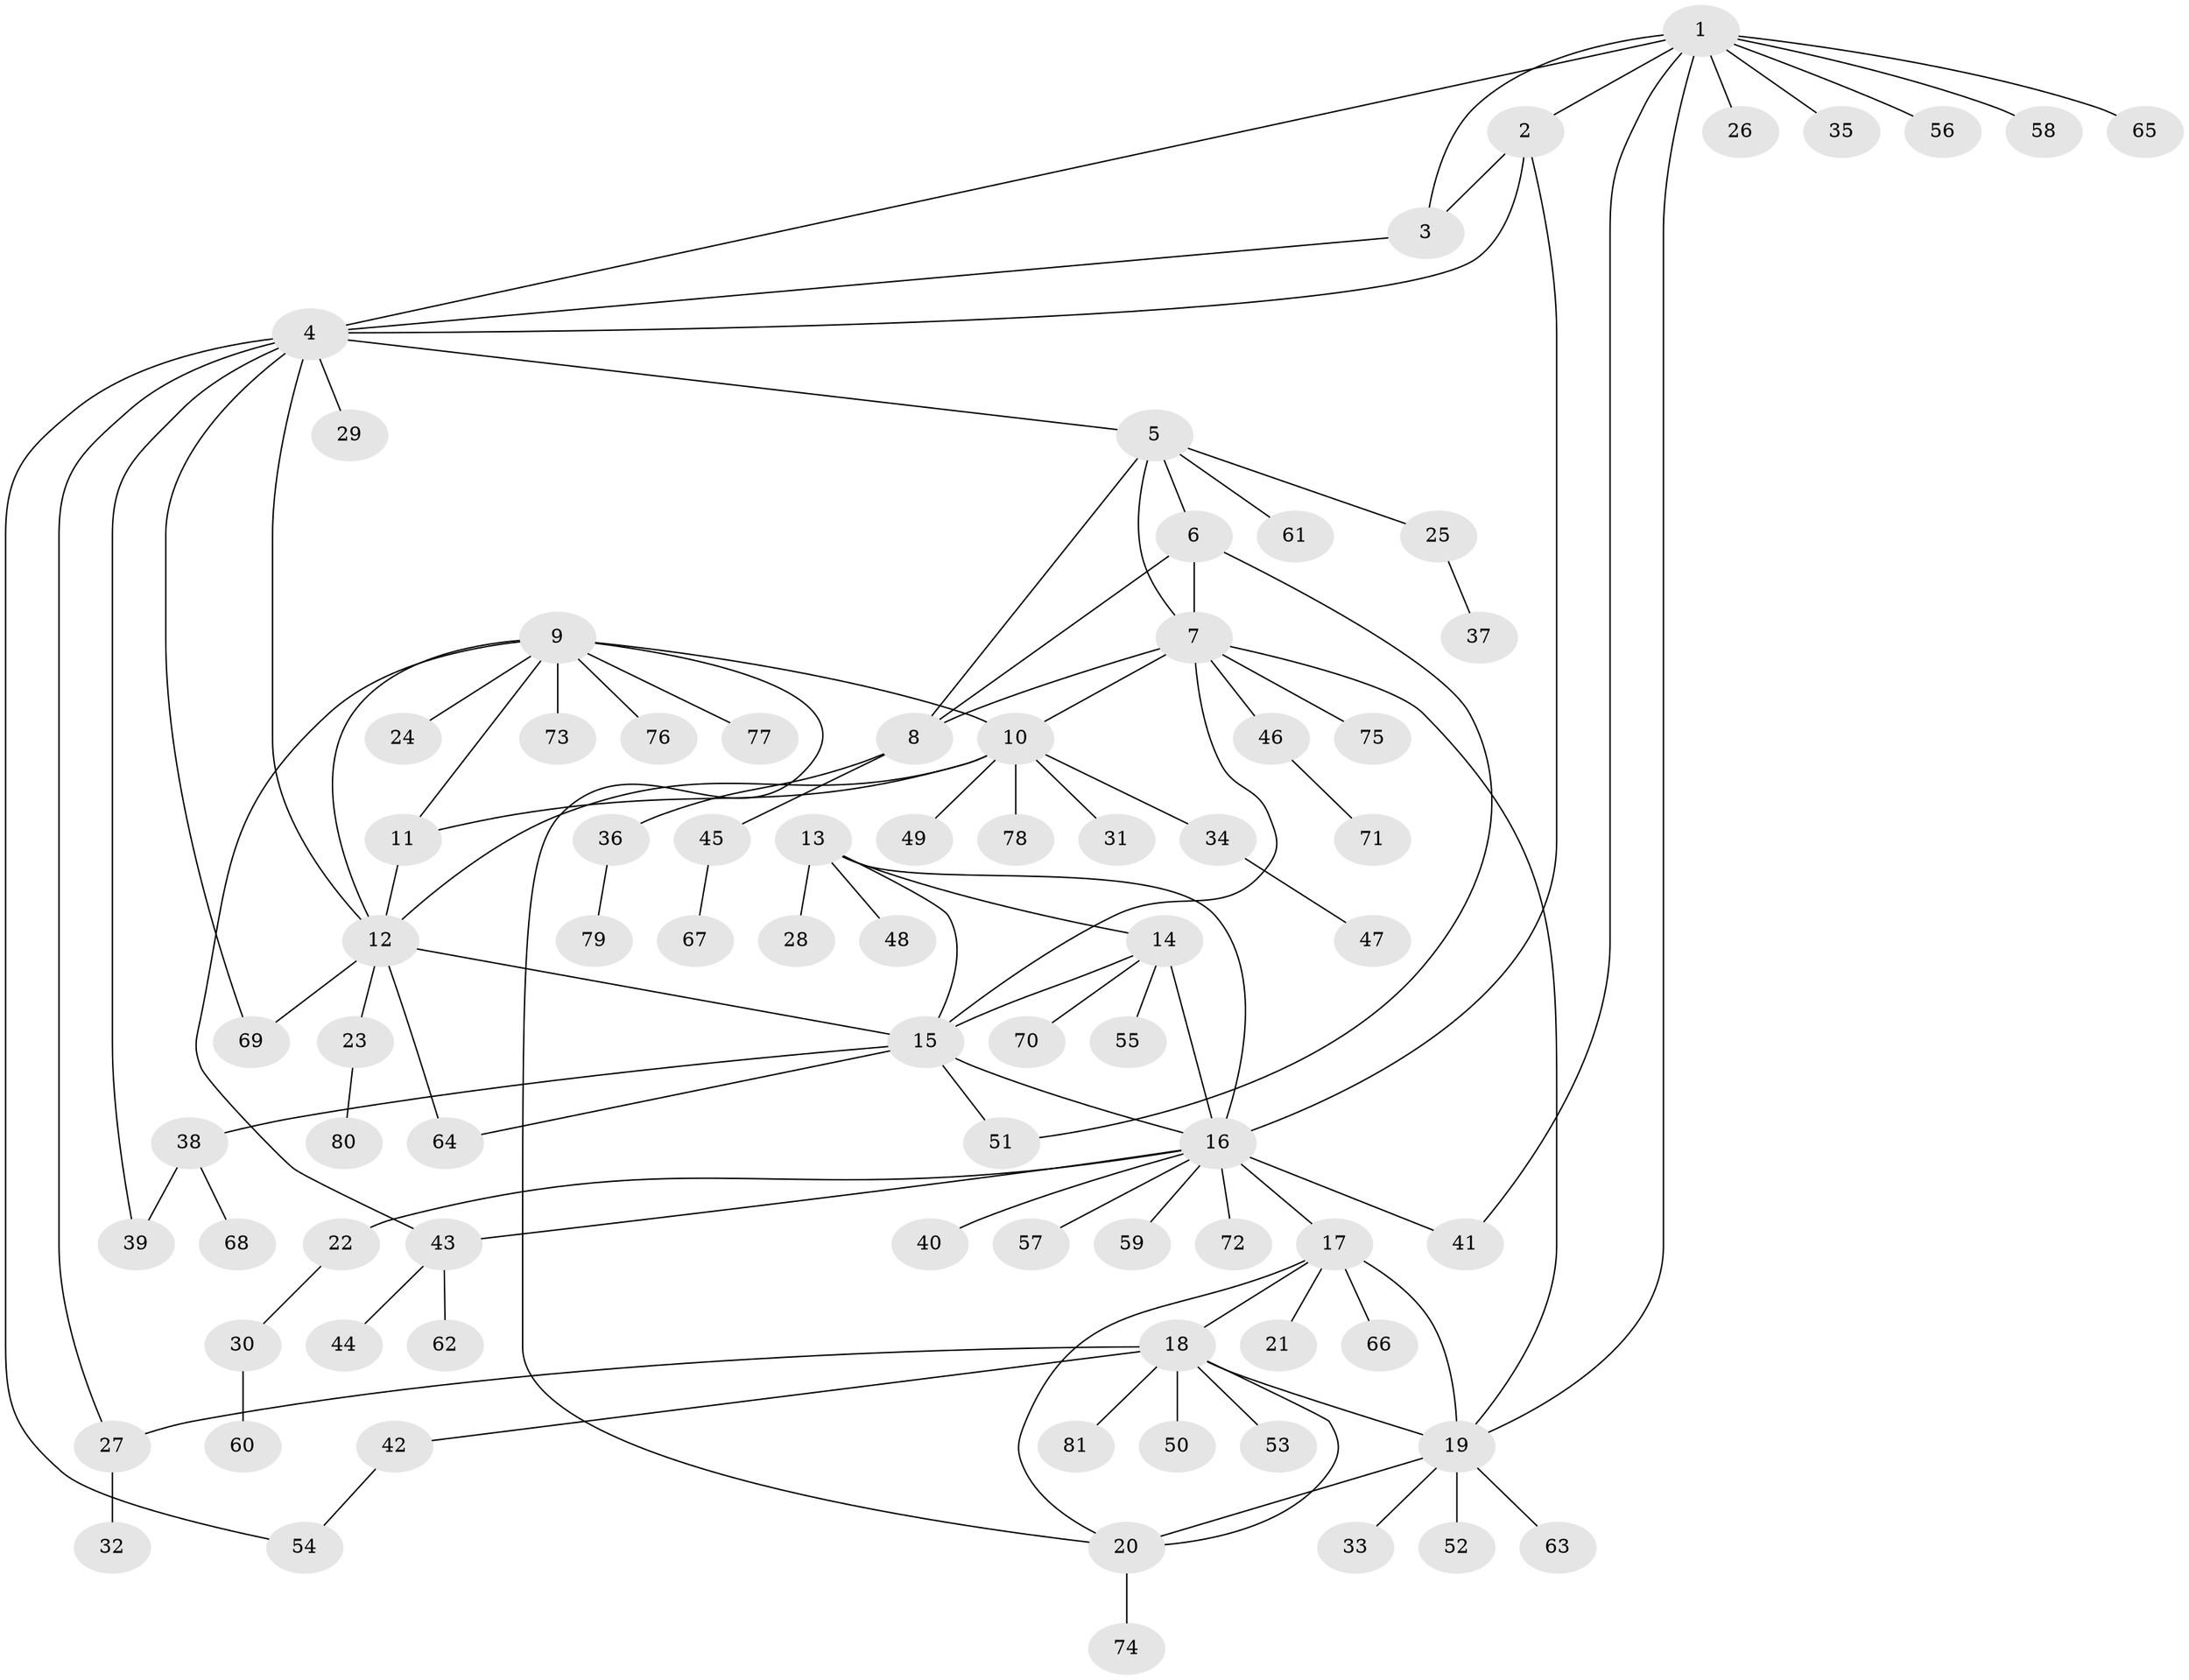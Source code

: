 // Generated by graph-tools (version 1.1) at 2025/55/03/09/25 04:55:29]
// undirected, 81 vertices, 109 edges
graph export_dot {
graph [start="1"]
  node [color=gray90,style=filled];
  1;
  2;
  3;
  4;
  5;
  6;
  7;
  8;
  9;
  10;
  11;
  12;
  13;
  14;
  15;
  16;
  17;
  18;
  19;
  20;
  21;
  22;
  23;
  24;
  25;
  26;
  27;
  28;
  29;
  30;
  31;
  32;
  33;
  34;
  35;
  36;
  37;
  38;
  39;
  40;
  41;
  42;
  43;
  44;
  45;
  46;
  47;
  48;
  49;
  50;
  51;
  52;
  53;
  54;
  55;
  56;
  57;
  58;
  59;
  60;
  61;
  62;
  63;
  64;
  65;
  66;
  67;
  68;
  69;
  70;
  71;
  72;
  73;
  74;
  75;
  76;
  77;
  78;
  79;
  80;
  81;
  1 -- 2;
  1 -- 3;
  1 -- 4;
  1 -- 19;
  1 -- 26;
  1 -- 35;
  1 -- 41;
  1 -- 56;
  1 -- 58;
  1 -- 65;
  2 -- 3;
  2 -- 4;
  2 -- 16;
  3 -- 4;
  4 -- 5;
  4 -- 12;
  4 -- 27;
  4 -- 29;
  4 -- 39;
  4 -- 54;
  4 -- 69;
  5 -- 6;
  5 -- 7;
  5 -- 8;
  5 -- 25;
  5 -- 61;
  6 -- 7;
  6 -- 8;
  6 -- 51;
  7 -- 8;
  7 -- 10;
  7 -- 15;
  7 -- 19;
  7 -- 46;
  7 -- 75;
  8 -- 36;
  8 -- 45;
  9 -- 10;
  9 -- 11;
  9 -- 12;
  9 -- 20;
  9 -- 24;
  9 -- 43;
  9 -- 73;
  9 -- 76;
  9 -- 77;
  10 -- 11;
  10 -- 12;
  10 -- 31;
  10 -- 34;
  10 -- 49;
  10 -- 78;
  11 -- 12;
  12 -- 15;
  12 -- 23;
  12 -- 64;
  12 -- 69;
  13 -- 14;
  13 -- 15;
  13 -- 16;
  13 -- 28;
  13 -- 48;
  14 -- 15;
  14 -- 16;
  14 -- 55;
  14 -- 70;
  15 -- 16;
  15 -- 38;
  15 -- 51;
  15 -- 64;
  16 -- 17;
  16 -- 22;
  16 -- 40;
  16 -- 41;
  16 -- 43;
  16 -- 57;
  16 -- 59;
  16 -- 72;
  17 -- 18;
  17 -- 19;
  17 -- 20;
  17 -- 21;
  17 -- 66;
  18 -- 19;
  18 -- 20;
  18 -- 27;
  18 -- 42;
  18 -- 50;
  18 -- 53;
  18 -- 81;
  19 -- 20;
  19 -- 33;
  19 -- 52;
  19 -- 63;
  20 -- 74;
  22 -- 30;
  23 -- 80;
  25 -- 37;
  27 -- 32;
  30 -- 60;
  34 -- 47;
  36 -- 79;
  38 -- 39;
  38 -- 68;
  42 -- 54;
  43 -- 44;
  43 -- 62;
  45 -- 67;
  46 -- 71;
}
